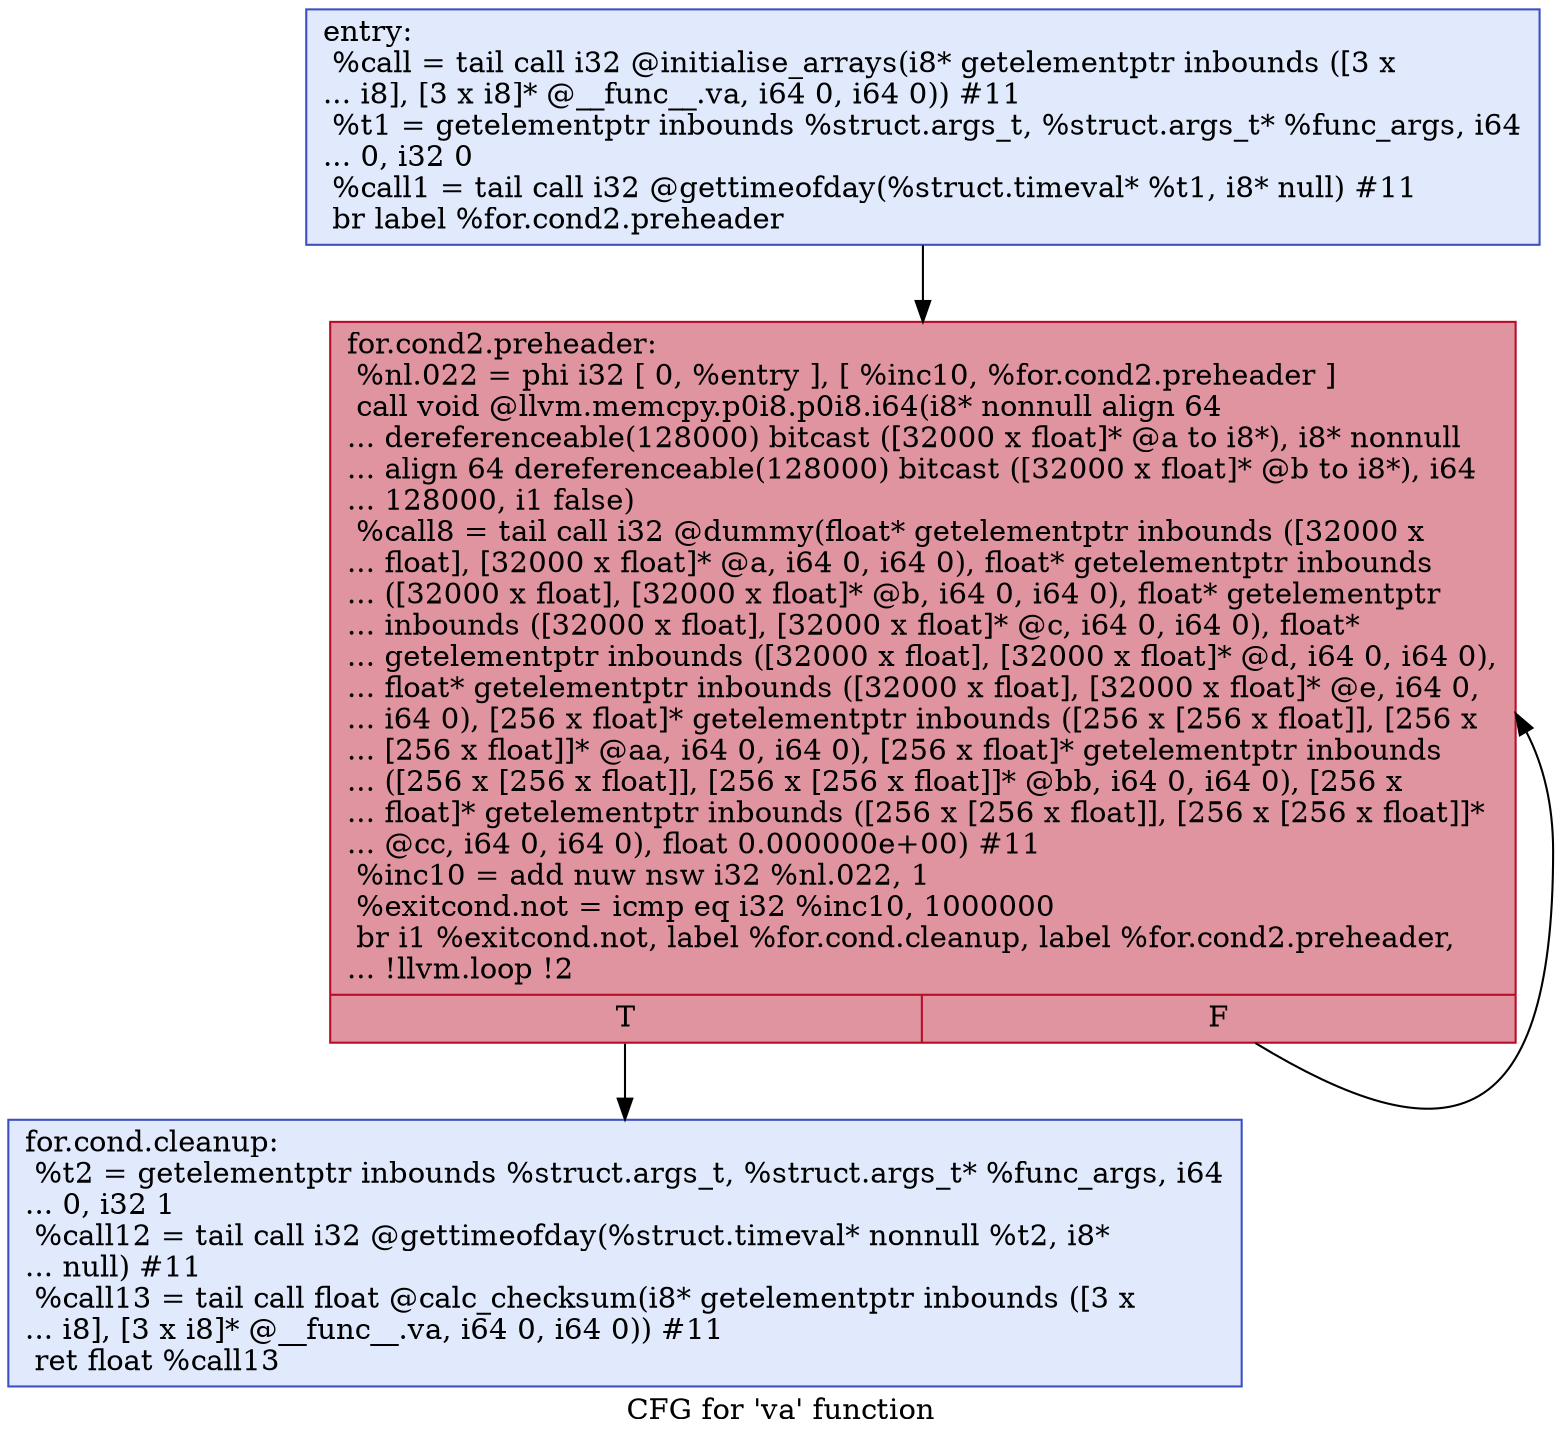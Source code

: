 digraph "CFG for 'va' function" {
	label="CFG for 'va' function";

	Node0x564c93ccc020 [shape=record,color="#3d50c3ff", style=filled, fillcolor="#b9d0f970",label="{entry:\l  %call = tail call i32 @initialise_arrays(i8* getelementptr inbounds ([3 x\l... i8], [3 x i8]* @__func__.va, i64 0, i64 0)) #11\l  %t1 = getelementptr inbounds %struct.args_t, %struct.args_t* %func_args, i64\l... 0, i32 0\l  %call1 = tail call i32 @gettimeofday(%struct.timeval* %t1, i8* null) #11\l  br label %for.cond2.preheader\l}"];
	Node0x564c93ccc020 -> Node0x564c93ccc4c0;
	Node0x564c93ccc4c0 [shape=record,color="#b70d28ff", style=filled, fillcolor="#b70d2870",label="{for.cond2.preheader:                              \l  %nl.022 = phi i32 [ 0, %entry ], [ %inc10, %for.cond2.preheader ]\l  call void @llvm.memcpy.p0i8.p0i8.i64(i8* nonnull align 64\l... dereferenceable(128000) bitcast ([32000 x float]* @a to i8*), i8* nonnull\l... align 64 dereferenceable(128000) bitcast ([32000 x float]* @b to i8*), i64\l... 128000, i1 false)\l  %call8 = tail call i32 @dummy(float* getelementptr inbounds ([32000 x\l... float], [32000 x float]* @a, i64 0, i64 0), float* getelementptr inbounds\l... ([32000 x float], [32000 x float]* @b, i64 0, i64 0), float* getelementptr\l... inbounds ([32000 x float], [32000 x float]* @c, i64 0, i64 0), float*\l... getelementptr inbounds ([32000 x float], [32000 x float]* @d, i64 0, i64 0),\l... float* getelementptr inbounds ([32000 x float], [32000 x float]* @e, i64 0,\l... i64 0), [256 x float]* getelementptr inbounds ([256 x [256 x float]], [256 x\l... [256 x float]]* @aa, i64 0, i64 0), [256 x float]* getelementptr inbounds\l... ([256 x [256 x float]], [256 x [256 x float]]* @bb, i64 0, i64 0), [256 x\l... float]* getelementptr inbounds ([256 x [256 x float]], [256 x [256 x float]]*\l... @cc, i64 0, i64 0), float 0.000000e+00) #11\l  %inc10 = add nuw nsw i32 %nl.022, 1\l  %exitcond.not = icmp eq i32 %inc10, 1000000\l  br i1 %exitcond.not, label %for.cond.cleanup, label %for.cond2.preheader,\l... !llvm.loop !2\l|{<s0>T|<s1>F}}"];
	Node0x564c93ccc4c0:s0 -> Node0x564c93cccca0;
	Node0x564c93ccc4c0:s1 -> Node0x564c93ccc4c0;
	Node0x564c93cccca0 [shape=record,color="#3d50c3ff", style=filled, fillcolor="#b9d0f970",label="{for.cond.cleanup:                                 \l  %t2 = getelementptr inbounds %struct.args_t, %struct.args_t* %func_args, i64\l... 0, i32 1\l  %call12 = tail call i32 @gettimeofday(%struct.timeval* nonnull %t2, i8*\l... null) #11\l  %call13 = tail call float @calc_checksum(i8* getelementptr inbounds ([3 x\l... i8], [3 x i8]* @__func__.va, i64 0, i64 0)) #11\l  ret float %call13\l}"];
}
